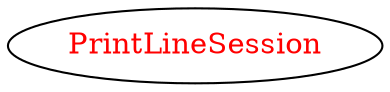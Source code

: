digraph dependencyGraph {
 concentrate=true;
 ranksep="2.0";
 rankdir="LR"; 
 splines="ortho";
"PrintLineSession" [fontcolor="red"];
}
